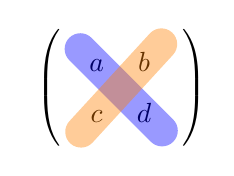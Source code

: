 ﻿\tikzset{node style ge/.style={circle}}

\begin{tikzpicture}[baseline=(A.center)]

  \tikzset{BarreStyle/.style =  {opacity=.4,line width=4 mm,line cap=round,color=#1}}
    \tikzset{SignePlus/.style =   {below right=0.5em,opacity=1,circle,fill=#1!50}}
    \tikzset{SigneMoins/.style =   {above right=0.5em,opacity=1,circle,fill=#1!50}}

% les matrices
\matrix (A) [matrix of math nodes, nodes = {node style ge},,column sep=0 mm,%
 left delimiter  = (, right delimiter = )]
{ a & b \\
  c & d \\
};

 \draw [BarreStyle=blue] (A-1-1.north west) to (A-2-2.south east); % node[SignePlus=blue] {$+$};
 \draw [BarreStyle=orange]  (A-2-1.south west) to (A-1-2.north east); % node[SigneMoins=orange] {$-$};

\end{tikzpicture}

